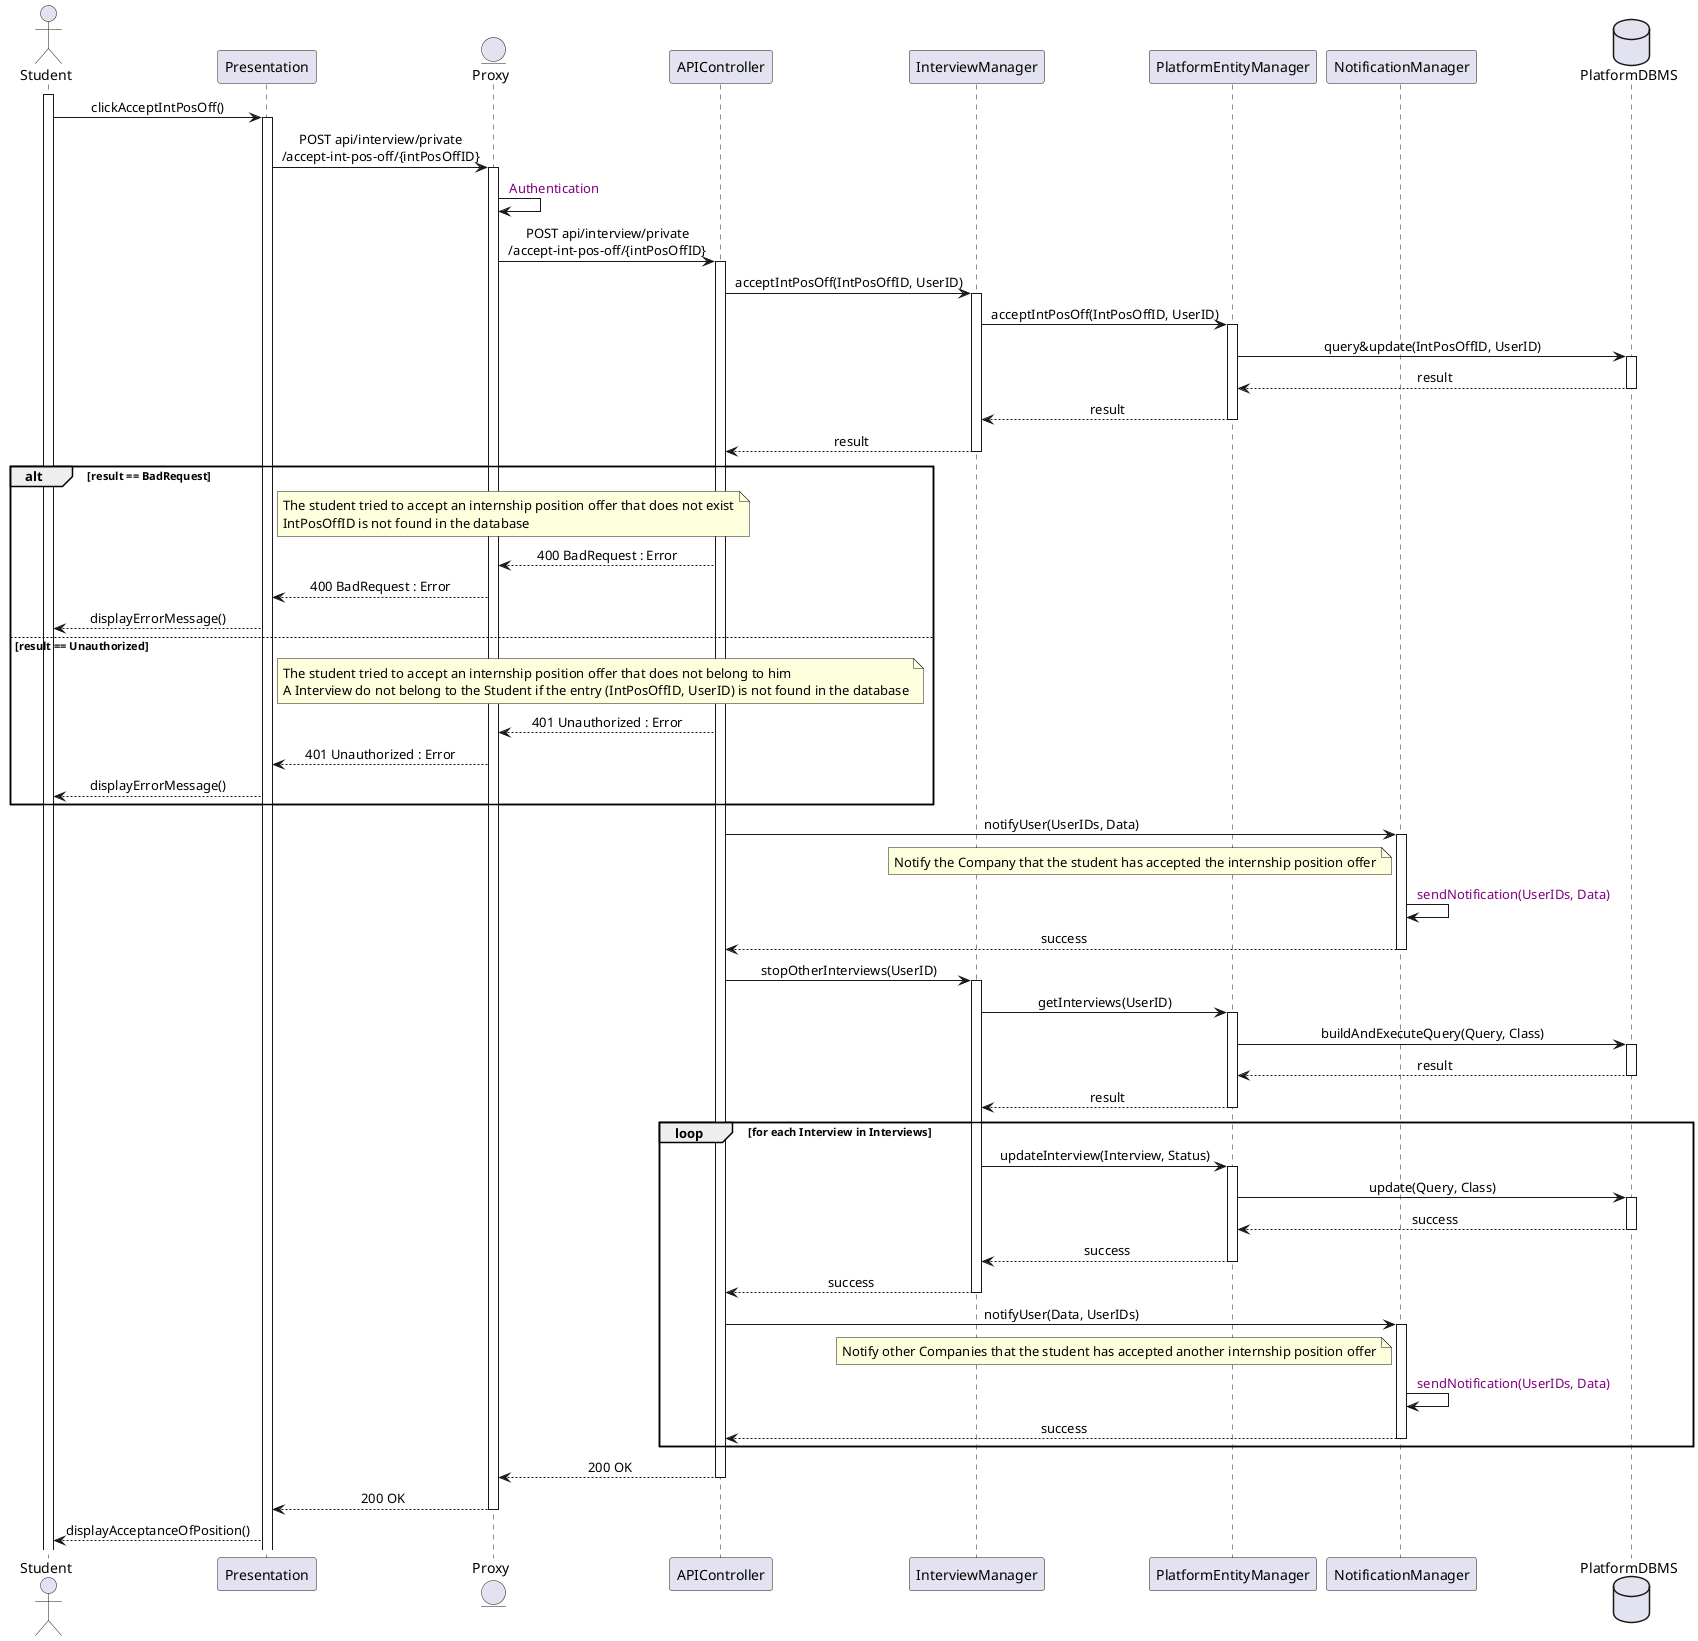 @startuml 22StudentAcceptsInternshipPositionOffer
skinparam sequenceMessageAlign center

actor       Student
participant Presentation
entity Proxy
participant APIController
participant InterviewManager
participant PlatformEntityManager
participant NotificationManager
database PlatformDBMS

activate Student
Student -> Presentation : clickAcceptIntPosOff()
activate Presentation
Presentation -> Proxy : POST api/interview/private\n/accept-int-pos-off/{intPosOffID}
activate Proxy
Proxy -> Proxy : <color:purple> Authentication
Proxy -> APIController : POST api/interview/private\n/accept-int-pos-off/{intPosOffID}
activate APIController
'? I did not understand the isOwner(InterviewID, StudentID) method. I will assume that the student is the owner of the internship position offer.
APIController -> InterviewManager : acceptIntPosOff(IntPosOffID, UserID)
activate InterviewManager
InterviewManager -> PlatformEntityManager : acceptIntPosOff(IntPosOffID, UserID)
activate PlatformEntityManager
PlatformEntityManager -> PlatformDBMS : query&update(IntPosOffID, UserID)
activate PlatformDBMS
PlatformDBMS --> PlatformEntityManager : result
deactivate PlatformDBMS
PlatformEntityManager --> InterviewManager : result
deactivate PlatformEntityManager
InterviewManager --> APIController : result
deactivate InterviewManager
alt result == BadRequest
    note right of Presentation
        The student tried to accept an internship position offer that does not exist
        IntPosOffID is not found in the database
    end note
    APIController --> Proxy : 400 BadRequest : Error
    Proxy --> Presentation : 400 BadRequest : Error
    Presentation --> Student : displayErrorMessage()
else result == Unauthorized
    note right of Presentation
        The student tried to accept an internship position offer that does not belong to him
        A Interview do not belong to the Student if the entry (IntPosOffID, UserID) is not found in the database
    end note
    APIController --> Proxy : 401 Unauthorized : Error
    Proxy --> Presentation : 401 Unauthorized : Error
    Presentation --> Student : displayErrorMessage()
end
APIController -> NotificationManager : notifyUser(UserIDs, Data)
activate NotificationManager
note left of NotificationManager
    Notify the Company that the student has accepted the internship position offer
end note
NotificationManager -> NotificationManager : <color:purple> sendNotification(UserIDs, Data)
NotificationManager --> APIController : success
deactivate NotificationManager
APIController -> InterviewManager : stopOtherInterviews(UserID)
activate InterviewManager
InterviewManager -> PlatformEntityManager : getInterviews(UserID)
activate PlatformEntityManager
PlatformEntityManager -> PlatformDBMS : buildAndExecuteQuery(Query, Class)
activate PlatformDBMS
PlatformDBMS --> PlatformEntityManager : result
deactivate PlatformDBMS
PlatformEntityManager --> InterviewManager : result
deactivate PlatformEntityManager
loop for each Interview in Interviews
    InterviewManager -> PlatformEntityManager : updateInterview(Interview, Status)
    activate PlatformEntityManager
    PlatformEntityManager -> PlatformDBMS : update(Query, Class)
    activate PlatformDBMS
    PlatformDBMS --> PlatformEntityManager : success
    deactivate PlatformDBMS
    PlatformEntityManager --> InterviewManager : success
    deactivate PlatformEntityManager
    InterviewManager --> APIController : success
    deactivate InterviewManager
    APIController -> NotificationManager : notifyUser(Data, UserIDs)
    activate NotificationManager
    note left of NotificationManager
        Notify other Companies that the student has accepted another internship position offer
    end note
    NotificationManager -> NotificationManager : <color:purple> sendNotification(UserIDs, Data)
    NotificationManager --> APIController : success
    deactivate NotificationManager
end
APIController --> Proxy : 200 OK
deactivate APIController
Proxy --> Presentation : 200 OK
deactivate Proxy
Presentation --> Student : displayAcceptanceOfPosition()
@enduml


